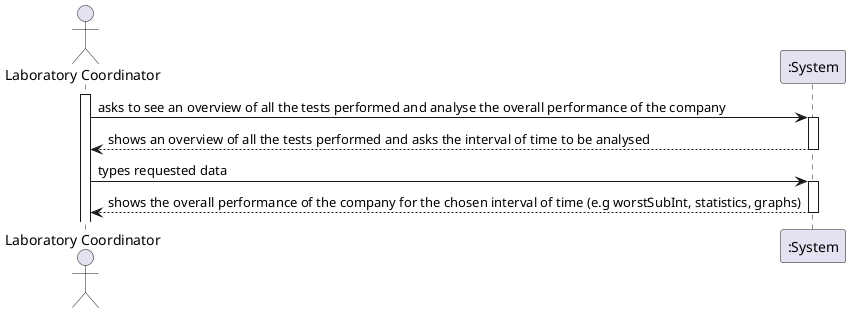 @startuml

actor "Laboratory Coordinator" as LC

activate LC
LC-> ":System" : asks to see an overview of all the tests performed and analyse the overall performance of the company
activate ":System"
":System" --> LC : shows an overview of all the tests performed and asks the interval of time to be analysed
deactivate ":System"

LC-> ":System" : types requested data
activate ":System"
":System" --> LC : shows the overall performance of the company for the chosen interval of time (e.g worstSubInt, statistics, graphs)
deactivate ":System"

@enduml
